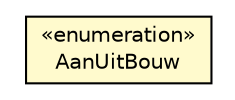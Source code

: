 #!/usr/local/bin/dot
#
# Class diagram 
# Generated by UMLGraph version R5_6-24-gf6e263 (http://www.umlgraph.org/)
#

digraph G {
	edge [fontname="Helvetica",fontsize=10,labelfontname="Helvetica",labelfontsize=10];
	node [fontname="Helvetica",fontsize=10,shape=plaintext];
	nodesep=0.25;
	ranksep=0.5;
	// nl.egem.stuf.sector.bg._0204.AanUitBouw
	c32766 [label=<<table title="nl.egem.stuf.sector.bg._0204.AanUitBouw" border="0" cellborder="1" cellspacing="0" cellpadding="2" port="p" bgcolor="lemonChiffon" href="./AanUitBouw.html">
		<tr><td><table border="0" cellspacing="0" cellpadding="1">
<tr><td align="center" balign="center"> &#171;enumeration&#187; </td></tr>
<tr><td align="center" balign="center"> AanUitBouw </td></tr>
		</table></td></tr>
		</table>>, URL="./AanUitBouw.html", fontname="Helvetica", fontcolor="black", fontsize=10.0];
}

